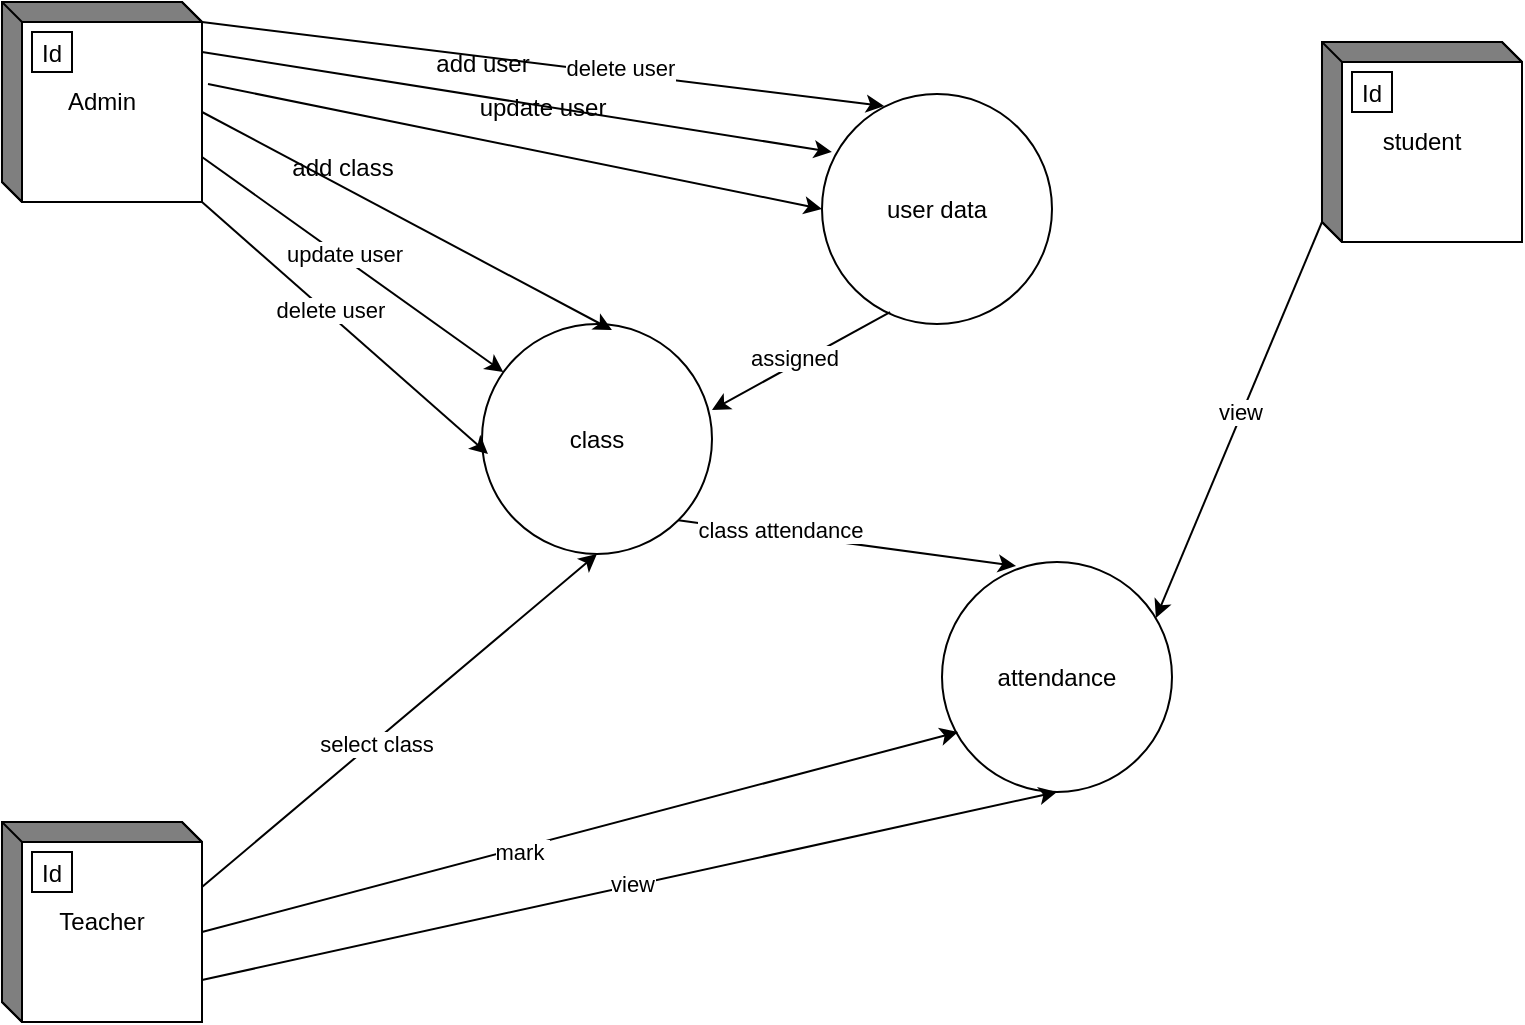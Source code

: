 <mxfile version="24.8.3">
  <diagram name="Page-1" id="_Py2JTPYaWYNvEP7c0oZ">
    <mxGraphModel grid="1" page="1" gridSize="10" guides="1" tooltips="1" connect="1" arrows="1" fold="1" pageScale="1" pageWidth="850" pageHeight="1100" math="0" shadow="0">
      <root>
        <mxCell id="0" />
        <mxCell id="1" parent="0" />
        <mxCell id="bJtiQZGLEQoXNXpKqvp1-5" value="student" style="html=1;dashed=0;whiteSpace=wrap;shape=mxgraph.dfd.externalEntity" vertex="1" parent="1">
          <mxGeometry x="690" y="60" width="100" height="100" as="geometry" />
        </mxCell>
        <mxCell id="bJtiQZGLEQoXNXpKqvp1-6" value="Id" style="autosize=1;part=1;resizable=0;strokeColor=inherit;fillColor=inherit;gradientColor=inherit;" vertex="1" parent="bJtiQZGLEQoXNXpKqvp1-5">
          <mxGeometry width="20" height="20" relative="1" as="geometry">
            <mxPoint x="15" y="15" as="offset" />
          </mxGeometry>
        </mxCell>
        <mxCell id="bJtiQZGLEQoXNXpKqvp1-7" value="Teacher" style="html=1;dashed=0;whiteSpace=wrap;shape=mxgraph.dfd.externalEntity" vertex="1" parent="1">
          <mxGeometry x="30" y="450" width="100" height="100" as="geometry" />
        </mxCell>
        <mxCell id="bJtiQZGLEQoXNXpKqvp1-8" value="Id" style="autosize=1;part=1;resizable=0;strokeColor=inherit;fillColor=inherit;gradientColor=inherit;" vertex="1" parent="bJtiQZGLEQoXNXpKqvp1-7">
          <mxGeometry width="20" height="20" relative="1" as="geometry">
            <mxPoint x="15" y="15" as="offset" />
          </mxGeometry>
        </mxCell>
        <mxCell id="bJtiQZGLEQoXNXpKqvp1-9" value="Admin" style="html=1;dashed=0;whiteSpace=wrap;shape=mxgraph.dfd.externalEntity" vertex="1" parent="1">
          <mxGeometry x="30" y="40" width="100" height="100" as="geometry" />
        </mxCell>
        <mxCell id="bJtiQZGLEQoXNXpKqvp1-10" value="Id" style="autosize=1;part=1;resizable=0;strokeColor=inherit;fillColor=inherit;gradientColor=inherit;" vertex="1" parent="bJtiQZGLEQoXNXpKqvp1-9">
          <mxGeometry width="20" height="20" relative="1" as="geometry">
            <mxPoint x="15" y="15" as="offset" />
          </mxGeometry>
        </mxCell>
        <mxCell id="bJtiQZGLEQoXNXpKqvp1-12" value="attendance" style="shape=ellipse;html=1;dashed=0;whiteSpace=wrap;aspect=fixed;perimeter=ellipsePerimeter;" vertex="1" parent="1">
          <mxGeometry x="500" y="320" width="115" height="115" as="geometry" />
        </mxCell>
        <mxCell id="bJtiQZGLEQoXNXpKqvp1-16" value="user data" style="shape=ellipse;html=1;dashed=0;whiteSpace=wrap;aspect=fixed;perimeter=ellipsePerimeter;" vertex="1" parent="1">
          <mxGeometry x="440" y="86" width="115" height="115" as="geometry" />
        </mxCell>
        <mxCell id="bJtiQZGLEQoXNXpKqvp1-17" value="class" style="shape=ellipse;html=1;dashed=0;whiteSpace=wrap;aspect=fixed;perimeter=ellipsePerimeter;" vertex="1" parent="1">
          <mxGeometry x="270" y="201" width="115" height="115" as="geometry" />
        </mxCell>
        <mxCell id="bJtiQZGLEQoXNXpKqvp1-18" value="" style="endArrow=classic;html=1;rounded=0;entryX=1;entryY=0.374;entryDx=0;entryDy=0;exitX=0.296;exitY=0.948;exitDx=0;exitDy=0;exitPerimeter=0;entryPerimeter=0;" edge="1" parent="1" source="bJtiQZGLEQoXNXpKqvp1-16" target="bJtiQZGLEQoXNXpKqvp1-17">
          <mxGeometry width="50" height="50" relative="1" as="geometry">
            <mxPoint x="370" y="330" as="sourcePoint" />
            <mxPoint x="420" y="280" as="targetPoint" />
          </mxGeometry>
        </mxCell>
        <mxCell id="bJtiQZGLEQoXNXpKqvp1-45" value="assigned" style="edgeLabel;html=1;align=center;verticalAlign=middle;resizable=0;points=[];" connectable="0" vertex="1" parent="bJtiQZGLEQoXNXpKqvp1-18">
          <mxGeometry x="0.046" y="-3" relative="1" as="geometry">
            <mxPoint as="offset" />
          </mxGeometry>
        </mxCell>
        <mxCell id="bJtiQZGLEQoXNXpKqvp1-19" value="" style="endArrow=classic;html=1;rounded=0;entryX=0.322;entryY=0.017;entryDx=0;entryDy=0;exitX=1;exitY=1;exitDx=0;exitDy=0;entryPerimeter=0;" edge="1" parent="1" source="bJtiQZGLEQoXNXpKqvp1-17" target="bJtiQZGLEQoXNXpKqvp1-12">
          <mxGeometry width="50" height="50" relative="1" as="geometry">
            <mxPoint x="375" y="210" as="sourcePoint" />
            <mxPoint x="425" y="160" as="targetPoint" />
          </mxGeometry>
        </mxCell>
        <mxCell id="bJtiQZGLEQoXNXpKqvp1-46" value="class attendance" style="edgeLabel;html=1;align=center;verticalAlign=middle;resizable=0;points=[];" connectable="0" vertex="1" parent="bJtiQZGLEQoXNXpKqvp1-19">
          <mxGeometry x="-0.401" y="2" relative="1" as="geometry">
            <mxPoint as="offset" />
          </mxGeometry>
        </mxCell>
        <mxCell id="bJtiQZGLEQoXNXpKqvp1-20" value="" style="endArrow=classic;html=1;rounded=0;exitX=0;exitY=0;exitDx=100;exitDy=55;exitPerimeter=0;entryX=0.565;entryY=0.026;entryDx=0;entryDy=0;entryPerimeter=0;" edge="1" parent="1" source="bJtiQZGLEQoXNXpKqvp1-9" target="bJtiQZGLEQoXNXpKqvp1-17">
          <mxGeometry width="50" height="50" relative="1" as="geometry">
            <mxPoint x="130" y="170" as="sourcePoint" />
            <mxPoint x="180" y="120" as="targetPoint" />
          </mxGeometry>
        </mxCell>
        <mxCell id="bJtiQZGLEQoXNXpKqvp1-21" value="" style="endArrow=classic;html=1;rounded=0;entryX=0;entryY=0.5;entryDx=0;entryDy=0;exitX=1.03;exitY=0.41;exitDx=0;exitDy=0;exitPerimeter=0;" edge="1" parent="1" source="bJtiQZGLEQoXNXpKqvp1-9" target="bJtiQZGLEQoXNXpKqvp1-16">
          <mxGeometry width="50" height="50" relative="1" as="geometry">
            <mxPoint x="140" y="90" as="sourcePoint" />
            <mxPoint x="190" y="40" as="targetPoint" />
          </mxGeometry>
        </mxCell>
        <mxCell id="bJtiQZGLEQoXNXpKqvp1-24" value="" style="endArrow=classic;html=1;rounded=0;entryX=0.5;entryY=1;entryDx=0;entryDy=0;" edge="1" parent="1" target="bJtiQZGLEQoXNXpKqvp1-12">
          <mxGeometry width="50" height="50" relative="1" as="geometry">
            <mxPoint x="130" y="528.99" as="sourcePoint" />
            <mxPoint x="351.99" y="471" as="targetPoint" />
            <Array as="points" />
          </mxGeometry>
        </mxCell>
        <mxCell id="bJtiQZGLEQoXNXpKqvp1-44" value="view" style="edgeLabel;html=1;align=center;verticalAlign=middle;resizable=0;points=[];" connectable="0" vertex="1" parent="bJtiQZGLEQoXNXpKqvp1-24">
          <mxGeometry x="0.007" y="1" relative="1" as="geometry">
            <mxPoint as="offset" />
          </mxGeometry>
        </mxCell>
        <mxCell id="bJtiQZGLEQoXNXpKqvp1-25" value="" style="endArrow=classic;html=1;rounded=0;entryX=0.93;entryY=0.243;entryDx=0;entryDy=0;entryPerimeter=0;exitX=0;exitY=0;exitDx=0;exitDy=90;exitPerimeter=0;" edge="1" parent="1" source="bJtiQZGLEQoXNXpKqvp1-5" target="bJtiQZGLEQoXNXpKqvp1-12">
          <mxGeometry width="50" height="50" relative="1" as="geometry">
            <mxPoint x="580" y="397" as="sourcePoint" />
            <mxPoint x="653.045" y="367.95" as="targetPoint" />
          </mxGeometry>
        </mxCell>
        <mxCell id="bJtiQZGLEQoXNXpKqvp1-43" value="view" style="edgeLabel;html=1;align=center;verticalAlign=middle;resizable=0;points=[];" connectable="0" vertex="1" parent="bJtiQZGLEQoXNXpKqvp1-25">
          <mxGeometry x="-0.035" y="-1" relative="1" as="geometry">
            <mxPoint as="offset" />
          </mxGeometry>
        </mxCell>
        <mxCell id="bJtiQZGLEQoXNXpKqvp1-26" value="" style="endArrow=classic;html=1;rounded=0;exitX=1;exitY=1;exitDx=0;exitDy=0;exitPerimeter=0;entryX=0.026;entryY=0.565;entryDx=0;entryDy=0;entryPerimeter=0;" edge="1" parent="1" source="bJtiQZGLEQoXNXpKqvp1-9" target="bJtiQZGLEQoXNXpKqvp1-17">
          <mxGeometry width="50" height="50" relative="1" as="geometry">
            <mxPoint x="143.95" y="206.97" as="sourcePoint" />
            <mxPoint x="250" y="220" as="targetPoint" />
          </mxGeometry>
        </mxCell>
        <mxCell id="bJtiQZGLEQoXNXpKqvp1-38" value="delete user" style="edgeLabel;html=1;align=center;verticalAlign=middle;resizable=0;points=[];" connectable="0" vertex="1" parent="bJtiQZGLEQoXNXpKqvp1-26">
          <mxGeometry x="-0.13" y="2" relative="1" as="geometry">
            <mxPoint as="offset" />
          </mxGeometry>
        </mxCell>
        <mxCell id="bJtiQZGLEQoXNXpKqvp1-27" value="" style="endArrow=classic;html=1;rounded=0;entryX=0.043;entryY=0.252;entryDx=0;entryDy=0;entryPerimeter=0;" edge="1" parent="1" target="bJtiQZGLEQoXNXpKqvp1-16">
          <mxGeometry width="50" height="50" relative="1" as="geometry">
            <mxPoint x="130" y="65" as="sourcePoint" />
            <mxPoint x="254" y="18" as="targetPoint" />
          </mxGeometry>
        </mxCell>
        <mxCell id="bJtiQZGLEQoXNXpKqvp1-28" value="" style="endArrow=classic;html=1;rounded=0;exitX=0;exitY=0;exitDx=100;exitDy=32.5;exitPerimeter=0;entryX=0.5;entryY=1;entryDx=0;entryDy=0;" edge="1" parent="1" source="bJtiQZGLEQoXNXpKqvp1-7" target="bJtiQZGLEQoXNXpKqvp1-17">
          <mxGeometry width="50" height="50" relative="1" as="geometry">
            <mxPoint x="440" y="400" as="sourcePoint" />
            <mxPoint x="564" y="353" as="targetPoint" />
          </mxGeometry>
        </mxCell>
        <mxCell id="bJtiQZGLEQoXNXpKqvp1-40" value="select class" style="edgeLabel;html=1;align=center;verticalAlign=middle;resizable=0;points=[];" connectable="0" vertex="1" parent="bJtiQZGLEQoXNXpKqvp1-28">
          <mxGeometry x="-0.134" y="-1" relative="1" as="geometry">
            <mxPoint as="offset" />
          </mxGeometry>
        </mxCell>
        <mxCell id="bJtiQZGLEQoXNXpKqvp1-30" value="add user" style="text;html=1;align=center;verticalAlign=middle;resizable=0;points=[];autosize=1;strokeColor=none;fillColor=none;" vertex="1" parent="1">
          <mxGeometry x="235" y="56" width="70" height="30" as="geometry" />
        </mxCell>
        <mxCell id="bJtiQZGLEQoXNXpKqvp1-31" value="update user" style="text;html=1;align=center;verticalAlign=middle;resizable=0;points=[];autosize=1;strokeColor=none;fillColor=none;" vertex="1" parent="1">
          <mxGeometry x="255" y="78" width="90" height="30" as="geometry" />
        </mxCell>
        <mxCell id="bJtiQZGLEQoXNXpKqvp1-32" value="add class" style="text;html=1;align=center;verticalAlign=middle;resizable=0;points=[];autosize=1;strokeColor=none;fillColor=none;" vertex="1" parent="1">
          <mxGeometry x="165" y="108" width="70" height="30" as="geometry" />
        </mxCell>
        <mxCell id="bJtiQZGLEQoXNXpKqvp1-33" value="" style="endArrow=classic;html=1;rounded=0;entryX=0.27;entryY=0.052;entryDx=0;entryDy=0;entryPerimeter=0;exitX=0;exitY=0;exitDx=100;exitDy=10;exitPerimeter=0;" edge="1" parent="1" source="bJtiQZGLEQoXNXpKqvp1-9" target="bJtiQZGLEQoXNXpKqvp1-16">
          <mxGeometry width="50" height="50" relative="1" as="geometry">
            <mxPoint x="136" y="52" as="sourcePoint" />
            <mxPoint x="448" y="69" as="targetPoint" />
          </mxGeometry>
        </mxCell>
        <mxCell id="bJtiQZGLEQoXNXpKqvp1-34" value="delete user" style="edgeLabel;html=1;align=center;verticalAlign=middle;resizable=0;points=[];" connectable="0" vertex="1" parent="bJtiQZGLEQoXNXpKqvp1-33">
          <mxGeometry x="0.223" y="3" relative="1" as="geometry">
            <mxPoint as="offset" />
          </mxGeometry>
        </mxCell>
        <mxCell id="bJtiQZGLEQoXNXpKqvp1-35" value="" style="endArrow=classic;html=1;rounded=0;exitX=0;exitY=0;exitDx=100;exitDy=77.5;exitPerimeter=0;" edge="1" parent="1" source="bJtiQZGLEQoXNXpKqvp1-9" target="bJtiQZGLEQoXNXpKqvp1-17">
          <mxGeometry width="50" height="50" relative="1" as="geometry">
            <mxPoint x="124" y="130" as="sourcePoint" />
            <mxPoint x="416" y="172" as="targetPoint" />
          </mxGeometry>
        </mxCell>
        <mxCell id="bJtiQZGLEQoXNXpKqvp1-36" value="update user" style="edgeLabel;html=1;align=center;verticalAlign=middle;resizable=0;points=[];" connectable="0" vertex="1" parent="bJtiQZGLEQoXNXpKqvp1-35">
          <mxGeometry x="-0.077" y="2" relative="1" as="geometry">
            <mxPoint as="offset" />
          </mxGeometry>
        </mxCell>
        <mxCell id="bJtiQZGLEQoXNXpKqvp1-39" value="" style="endArrow=classic;html=1;rounded=0;exitX=0;exitY=0;exitDx=100;exitDy=55;exitPerimeter=0;entryX=0.07;entryY=0.739;entryDx=0;entryDy=0;entryPerimeter=0;" edge="1" parent="1" source="bJtiQZGLEQoXNXpKqvp1-7" target="bJtiQZGLEQoXNXpKqvp1-12">
          <mxGeometry width="50" height="50" relative="1" as="geometry">
            <mxPoint x="131" y="541" as="sourcePoint" />
            <mxPoint x="366" y="493" as="targetPoint" />
          </mxGeometry>
        </mxCell>
        <mxCell id="bJtiQZGLEQoXNXpKqvp1-41" value="mark&amp;nbsp;" style="edgeLabel;html=1;align=center;verticalAlign=middle;resizable=0;points=[];" connectable="0" vertex="1" parent="bJtiQZGLEQoXNXpKqvp1-39">
          <mxGeometry x="-0.153" y="-2" relative="1" as="geometry">
            <mxPoint x="-1" as="offset" />
          </mxGeometry>
        </mxCell>
      </root>
    </mxGraphModel>
  </diagram>
</mxfile>
